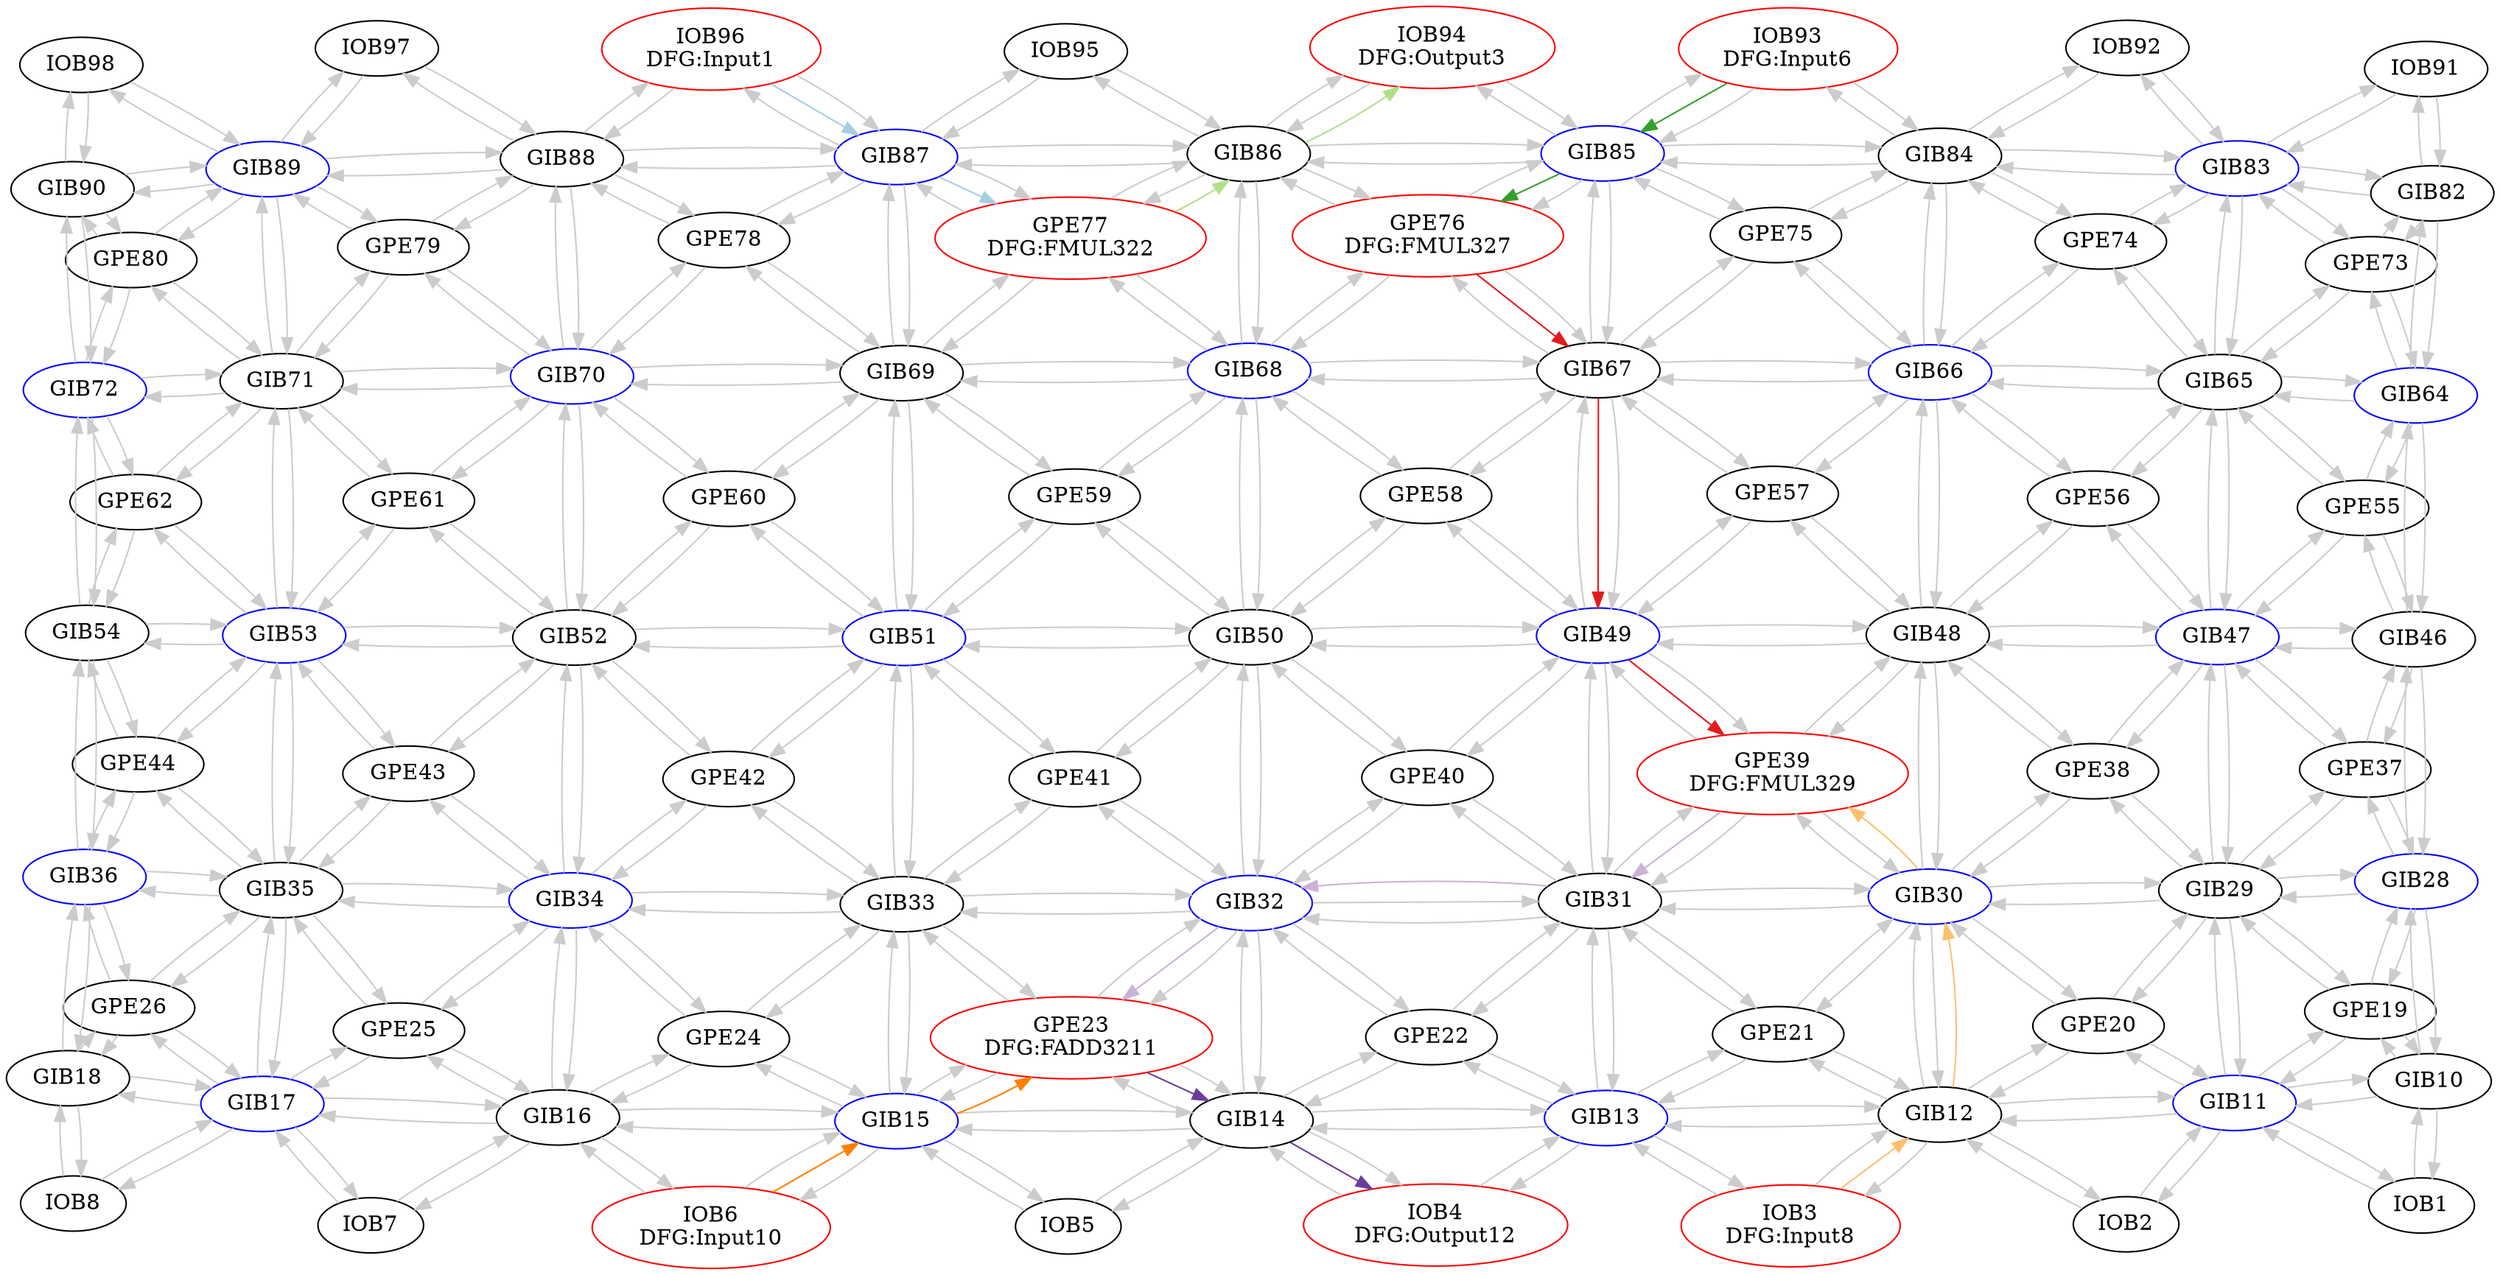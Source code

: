 Digraph G {
layout = sfdp;
overlap = scale;
IOB1[label = "IOB1", color = black];
GIB10->IOB1[color = gray80];
GIB11->IOB1[color = gray80];
IOB2[label = "IOB2", color = black];
GIB11->IOB2[color = gray80];
GIB12->IOB2[color = gray80];
IOB3[label = "IOB3\nDFG:Input8", color = red];
GIB12->IOB3[color = gray80];
GIB13->IOB3[color = gray80];
IOB4[label = "IOB4\nDFG:Output12", color = red];
GIB13->IOB4[color = gray80];
GIB14->IOB4[color = gray80];
IOB5[label = "IOB5", color = black];
GIB14->IOB5[color = gray80];
GIB15->IOB5[color = gray80];
IOB6[label = "IOB6\nDFG:Input10", color = red];
GIB15->IOB6[color = gray80];
GIB16->IOB6[color = gray80];
IOB7[label = "IOB7", color = black];
GIB16->IOB7[color = gray80];
GIB17->IOB7[color = gray80];
IOB8[label = "IOB8", color = black];
GIB17->IOB8[color = gray80];
GIB18->IOB8[color = gray80];
GIB10[label = "GIB10", color = black];
IOB1->GIB10[color = gray80];
GIB11->GIB10[color = gray80];
GPE19->GIB10[color = gray80];
GIB28->GIB10[color = gray80];
GIB11[label = "GIB11", color = blue];
IOB1->GIB11[color = gray80];
IOB2->GIB11[color = gray80];
GIB10->GIB11[color = gray80];
GIB12->GIB11[color = gray80];
GPE19->GIB11[color = gray80];
GPE20->GIB11[color = gray80];
GIB29->GIB11[color = gray80];
GIB12[label = "GIB12", color = black];
IOB2->GIB12[color = gray80];
IOB3->GIB12[color = gray80];
GIB11->GIB12[color = gray80];
GIB13->GIB12[color = gray80];
GPE20->GIB12[color = gray80];
GPE21->GIB12[color = gray80];
GIB30->GIB12[color = gray80];
GIB13[label = "GIB13", color = blue];
IOB3->GIB13[color = gray80];
IOB4->GIB13[color = gray80];
GIB12->GIB13[color = gray80];
GIB14->GIB13[color = gray80];
GPE21->GIB13[color = gray80];
GPE22->GIB13[color = gray80];
GIB31->GIB13[color = gray80];
GIB14[label = "GIB14", color = black];
IOB4->GIB14[color = gray80];
IOB5->GIB14[color = gray80];
GIB13->GIB14[color = gray80];
GIB15->GIB14[color = gray80];
GPE22->GIB14[color = gray80];
GPE23->GIB14[color = gray80];
GIB32->GIB14[color = gray80];
GIB15[label = "GIB15", color = blue];
IOB5->GIB15[color = gray80];
IOB6->GIB15[color = gray80];
GIB14->GIB15[color = gray80];
GIB16->GIB15[color = gray80];
GPE23->GIB15[color = gray80];
GPE24->GIB15[color = gray80];
GIB33->GIB15[color = gray80];
GIB16[label = "GIB16", color = black];
IOB6->GIB16[color = gray80];
IOB7->GIB16[color = gray80];
GIB15->GIB16[color = gray80];
GIB17->GIB16[color = gray80];
GPE24->GIB16[color = gray80];
GPE25->GIB16[color = gray80];
GIB34->GIB16[color = gray80];
GIB17[label = "GIB17", color = blue];
IOB7->GIB17[color = gray80];
IOB8->GIB17[color = gray80];
GIB16->GIB17[color = gray80];
GIB18->GIB17[color = gray80];
GPE25->GIB17[color = gray80];
GPE26->GIB17[color = gray80];
GIB35->GIB17[color = gray80];
GIB18[label = "GIB18", color = black];
IOB8->GIB18[color = gray80];
GIB17->GIB18[color = gray80];
GPE26->GIB18[color = gray80];
GIB36->GIB18[color = gray80];
GPE19[label = "GPE19", color = black];
GIB10->GPE19[color = gray80];
GIB11->GPE19[color = gray80];
GIB28->GPE19[color = gray80];
GIB29->GPE19[color = gray80];
GPE20[label = "GPE20", color = black];
GIB11->GPE20[color = gray80];
GIB12->GPE20[color = gray80];
GIB29->GPE20[color = gray80];
GIB30->GPE20[color = gray80];
GPE21[label = "GPE21", color = black];
GIB12->GPE21[color = gray80];
GIB13->GPE21[color = gray80];
GIB30->GPE21[color = gray80];
GIB31->GPE21[color = gray80];
GPE22[label = "GPE22", color = black];
GIB13->GPE22[color = gray80];
GIB14->GPE22[color = gray80];
GIB31->GPE22[color = gray80];
GIB32->GPE22[color = gray80];
GPE23[label = "GPE23\nDFG:FADD3211", color = red];
GIB14->GPE23[color = gray80];
GIB15->GPE23[color = gray80];
GIB32->GPE23[color = gray80];
GIB33->GPE23[color = gray80];
GPE24[label = "GPE24", color = black];
GIB15->GPE24[color = gray80];
GIB16->GPE24[color = gray80];
GIB33->GPE24[color = gray80];
GIB34->GPE24[color = gray80];
GPE25[label = "GPE25", color = black];
GIB16->GPE25[color = gray80];
GIB17->GPE25[color = gray80];
GIB34->GPE25[color = gray80];
GIB35->GPE25[color = gray80];
GPE26[label = "GPE26", color = black];
GIB17->GPE26[color = gray80];
GIB18->GPE26[color = gray80];
GIB35->GPE26[color = gray80];
GIB36->GPE26[color = gray80];
GIB28[label = "GIB28", color = blue];
GIB10->GIB28[color = gray80];
GPE19->GIB28[color = gray80];
GIB29->GIB28[color = gray80];
GPE37->GIB28[color = gray80];
GIB46->GIB28[color = gray80];
GIB29[label = "GIB29", color = black];
GIB11->GIB29[color = gray80];
GPE19->GIB29[color = gray80];
GPE20->GIB29[color = gray80];
GIB28->GIB29[color = gray80];
GIB30->GIB29[color = gray80];
GPE37->GIB29[color = gray80];
GPE38->GIB29[color = gray80];
GIB47->GIB29[color = gray80];
GIB30[label = "GIB30", color = blue];
GIB12->GIB30[color = gray80];
GPE20->GIB30[color = gray80];
GPE21->GIB30[color = gray80];
GIB29->GIB30[color = gray80];
GIB31->GIB30[color = gray80];
GPE38->GIB30[color = gray80];
GPE39->GIB30[color = gray80];
GIB48->GIB30[color = gray80];
GIB31[label = "GIB31", color = black];
GIB13->GIB31[color = gray80];
GPE21->GIB31[color = gray80];
GPE22->GIB31[color = gray80];
GIB30->GIB31[color = gray80];
GIB32->GIB31[color = gray80];
GPE39->GIB31[color = gray80];
GPE40->GIB31[color = gray80];
GIB49->GIB31[color = gray80];
GIB32[label = "GIB32", color = blue];
GIB14->GIB32[color = gray80];
GPE22->GIB32[color = gray80];
GPE23->GIB32[color = gray80];
GIB31->GIB32[color = gray80];
GIB33->GIB32[color = gray80];
GPE40->GIB32[color = gray80];
GPE41->GIB32[color = gray80];
GIB50->GIB32[color = gray80];
GIB33[label = "GIB33", color = black];
GIB15->GIB33[color = gray80];
GPE23->GIB33[color = gray80];
GPE24->GIB33[color = gray80];
GIB32->GIB33[color = gray80];
GIB34->GIB33[color = gray80];
GPE41->GIB33[color = gray80];
GPE42->GIB33[color = gray80];
GIB51->GIB33[color = gray80];
GIB34[label = "GIB34", color = blue];
GIB16->GIB34[color = gray80];
GPE24->GIB34[color = gray80];
GPE25->GIB34[color = gray80];
GIB33->GIB34[color = gray80];
GIB35->GIB34[color = gray80];
GPE42->GIB34[color = gray80];
GPE43->GIB34[color = gray80];
GIB52->GIB34[color = gray80];
GIB35[label = "GIB35", color = black];
GIB17->GIB35[color = gray80];
GPE25->GIB35[color = gray80];
GPE26->GIB35[color = gray80];
GIB34->GIB35[color = gray80];
GIB36->GIB35[color = gray80];
GPE43->GIB35[color = gray80];
GPE44->GIB35[color = gray80];
GIB53->GIB35[color = gray80];
GIB36[label = "GIB36", color = blue];
GIB18->GIB36[color = gray80];
GPE26->GIB36[color = gray80];
GIB35->GIB36[color = gray80];
GPE44->GIB36[color = gray80];
GIB54->GIB36[color = gray80];
GPE37[label = "GPE37", color = black];
GIB28->GPE37[color = gray80];
GIB29->GPE37[color = gray80];
GIB46->GPE37[color = gray80];
GIB47->GPE37[color = gray80];
GPE38[label = "GPE38", color = black];
GIB29->GPE38[color = gray80];
GIB30->GPE38[color = gray80];
GIB47->GPE38[color = gray80];
GIB48->GPE38[color = gray80];
GPE39[label = "GPE39\nDFG:FMUL329", color = red];
GIB30->GPE39[color = gray80];
GIB31->GPE39[color = gray80];
GIB48->GPE39[color = gray80];
GIB49->GPE39[color = gray80];
GPE40[label = "GPE40", color = black];
GIB31->GPE40[color = gray80];
GIB32->GPE40[color = gray80];
GIB49->GPE40[color = gray80];
GIB50->GPE40[color = gray80];
GPE41[label = "GPE41", color = black];
GIB32->GPE41[color = gray80];
GIB33->GPE41[color = gray80];
GIB50->GPE41[color = gray80];
GIB51->GPE41[color = gray80];
GPE42[label = "GPE42", color = black];
GIB33->GPE42[color = gray80];
GIB34->GPE42[color = gray80];
GIB51->GPE42[color = gray80];
GIB52->GPE42[color = gray80];
GPE43[label = "GPE43", color = black];
GIB34->GPE43[color = gray80];
GIB35->GPE43[color = gray80];
GIB52->GPE43[color = gray80];
GIB53->GPE43[color = gray80];
GPE44[label = "GPE44", color = black];
GIB35->GPE44[color = gray80];
GIB36->GPE44[color = gray80];
GIB53->GPE44[color = gray80];
GIB54->GPE44[color = gray80];
GIB46[label = "GIB46", color = black];
GIB28->GIB46[color = gray80];
GPE37->GIB46[color = gray80];
GIB47->GIB46[color = gray80];
GPE55->GIB46[color = gray80];
GIB64->GIB46[color = gray80];
GIB47[label = "GIB47", color = blue];
GIB29->GIB47[color = gray80];
GPE37->GIB47[color = gray80];
GPE38->GIB47[color = gray80];
GIB46->GIB47[color = gray80];
GIB48->GIB47[color = gray80];
GPE55->GIB47[color = gray80];
GPE56->GIB47[color = gray80];
GIB65->GIB47[color = gray80];
GIB48[label = "GIB48", color = black];
GIB30->GIB48[color = gray80];
GPE38->GIB48[color = gray80];
GPE39->GIB48[color = gray80];
GIB47->GIB48[color = gray80];
GIB49->GIB48[color = gray80];
GPE56->GIB48[color = gray80];
GPE57->GIB48[color = gray80];
GIB66->GIB48[color = gray80];
GIB49[label = "GIB49", color = blue];
GIB31->GIB49[color = gray80];
GPE39->GIB49[color = gray80];
GPE40->GIB49[color = gray80];
GIB48->GIB49[color = gray80];
GIB50->GIB49[color = gray80];
GPE57->GIB49[color = gray80];
GPE58->GIB49[color = gray80];
GIB67->GIB49[color = gray80];
GIB50[label = "GIB50", color = black];
GIB32->GIB50[color = gray80];
GPE40->GIB50[color = gray80];
GPE41->GIB50[color = gray80];
GIB49->GIB50[color = gray80];
GIB51->GIB50[color = gray80];
GPE58->GIB50[color = gray80];
GPE59->GIB50[color = gray80];
GIB68->GIB50[color = gray80];
GIB51[label = "GIB51", color = blue];
GIB33->GIB51[color = gray80];
GPE41->GIB51[color = gray80];
GPE42->GIB51[color = gray80];
GIB50->GIB51[color = gray80];
GIB52->GIB51[color = gray80];
GPE59->GIB51[color = gray80];
GPE60->GIB51[color = gray80];
GIB69->GIB51[color = gray80];
GIB52[label = "GIB52", color = black];
GIB34->GIB52[color = gray80];
GPE42->GIB52[color = gray80];
GPE43->GIB52[color = gray80];
GIB51->GIB52[color = gray80];
GIB53->GIB52[color = gray80];
GPE60->GIB52[color = gray80];
GPE61->GIB52[color = gray80];
GIB70->GIB52[color = gray80];
GIB53[label = "GIB53", color = blue];
GIB35->GIB53[color = gray80];
GPE43->GIB53[color = gray80];
GPE44->GIB53[color = gray80];
GIB52->GIB53[color = gray80];
GIB54->GIB53[color = gray80];
GPE61->GIB53[color = gray80];
GPE62->GIB53[color = gray80];
GIB71->GIB53[color = gray80];
GIB54[label = "GIB54", color = black];
GIB36->GIB54[color = gray80];
GPE44->GIB54[color = gray80];
GIB53->GIB54[color = gray80];
GPE62->GIB54[color = gray80];
GIB72->GIB54[color = gray80];
GPE55[label = "GPE55", color = black];
GIB46->GPE55[color = gray80];
GIB47->GPE55[color = gray80];
GIB64->GPE55[color = gray80];
GIB65->GPE55[color = gray80];
GPE56[label = "GPE56", color = black];
GIB47->GPE56[color = gray80];
GIB48->GPE56[color = gray80];
GIB65->GPE56[color = gray80];
GIB66->GPE56[color = gray80];
GPE57[label = "GPE57", color = black];
GIB48->GPE57[color = gray80];
GIB49->GPE57[color = gray80];
GIB66->GPE57[color = gray80];
GIB67->GPE57[color = gray80];
GPE58[label = "GPE58", color = black];
GIB49->GPE58[color = gray80];
GIB50->GPE58[color = gray80];
GIB67->GPE58[color = gray80];
GIB68->GPE58[color = gray80];
GPE59[label = "GPE59", color = black];
GIB50->GPE59[color = gray80];
GIB51->GPE59[color = gray80];
GIB68->GPE59[color = gray80];
GIB69->GPE59[color = gray80];
GPE60[label = "GPE60", color = black];
GIB51->GPE60[color = gray80];
GIB52->GPE60[color = gray80];
GIB69->GPE60[color = gray80];
GIB70->GPE60[color = gray80];
GPE61[label = "GPE61", color = black];
GIB52->GPE61[color = gray80];
GIB53->GPE61[color = gray80];
GIB70->GPE61[color = gray80];
GIB71->GPE61[color = gray80];
GPE62[label = "GPE62", color = black];
GIB53->GPE62[color = gray80];
GIB54->GPE62[color = gray80];
GIB71->GPE62[color = gray80];
GIB72->GPE62[color = gray80];
GIB64[label = "GIB64", color = blue];
GIB46->GIB64[color = gray80];
GPE55->GIB64[color = gray80];
GIB65->GIB64[color = gray80];
GPE73->GIB64[color = gray80];
GIB82->GIB64[color = gray80];
GIB65[label = "GIB65", color = black];
GIB47->GIB65[color = gray80];
GPE55->GIB65[color = gray80];
GPE56->GIB65[color = gray80];
GIB64->GIB65[color = gray80];
GIB66->GIB65[color = gray80];
GPE73->GIB65[color = gray80];
GPE74->GIB65[color = gray80];
GIB83->GIB65[color = gray80];
GIB66[label = "GIB66", color = blue];
GIB48->GIB66[color = gray80];
GPE56->GIB66[color = gray80];
GPE57->GIB66[color = gray80];
GIB65->GIB66[color = gray80];
GIB67->GIB66[color = gray80];
GPE74->GIB66[color = gray80];
GPE75->GIB66[color = gray80];
GIB84->GIB66[color = gray80];
GIB67[label = "GIB67", color = black];
GIB49->GIB67[color = gray80];
GPE57->GIB67[color = gray80];
GPE58->GIB67[color = gray80];
GIB66->GIB67[color = gray80];
GIB68->GIB67[color = gray80];
GPE75->GIB67[color = gray80];
GPE76->GIB67[color = gray80];
GIB85->GIB67[color = gray80];
GIB68[label = "GIB68", color = blue];
GIB50->GIB68[color = gray80];
GPE58->GIB68[color = gray80];
GPE59->GIB68[color = gray80];
GIB67->GIB68[color = gray80];
GIB69->GIB68[color = gray80];
GPE76->GIB68[color = gray80];
GPE77->GIB68[color = gray80];
GIB86->GIB68[color = gray80];
GIB69[label = "GIB69", color = black];
GIB51->GIB69[color = gray80];
GPE59->GIB69[color = gray80];
GPE60->GIB69[color = gray80];
GIB68->GIB69[color = gray80];
GIB70->GIB69[color = gray80];
GPE77->GIB69[color = gray80];
GPE78->GIB69[color = gray80];
GIB87->GIB69[color = gray80];
GIB70[label = "GIB70", color = blue];
GIB52->GIB70[color = gray80];
GPE60->GIB70[color = gray80];
GPE61->GIB70[color = gray80];
GIB69->GIB70[color = gray80];
GIB71->GIB70[color = gray80];
GPE78->GIB70[color = gray80];
GPE79->GIB70[color = gray80];
GIB88->GIB70[color = gray80];
GIB71[label = "GIB71", color = black];
GIB53->GIB71[color = gray80];
GPE61->GIB71[color = gray80];
GPE62->GIB71[color = gray80];
GIB70->GIB71[color = gray80];
GIB72->GIB71[color = gray80];
GPE79->GIB71[color = gray80];
GPE80->GIB71[color = gray80];
GIB89->GIB71[color = gray80];
GIB72[label = "GIB72", color = blue];
GIB54->GIB72[color = gray80];
GPE62->GIB72[color = gray80];
GIB71->GIB72[color = gray80];
GPE80->GIB72[color = gray80];
GIB90->GIB72[color = gray80];
GPE73[label = "GPE73", color = black];
GIB64->GPE73[color = gray80];
GIB65->GPE73[color = gray80];
GIB82->GPE73[color = gray80];
GIB83->GPE73[color = gray80];
GPE74[label = "GPE74", color = black];
GIB65->GPE74[color = gray80];
GIB66->GPE74[color = gray80];
GIB83->GPE74[color = gray80];
GIB84->GPE74[color = gray80];
GPE75[label = "GPE75", color = black];
GIB66->GPE75[color = gray80];
GIB67->GPE75[color = gray80];
GIB84->GPE75[color = gray80];
GIB85->GPE75[color = gray80];
GPE76[label = "GPE76\nDFG:FMUL327", color = red];
GIB67->GPE76[color = gray80];
GIB68->GPE76[color = gray80];
GIB85->GPE76[color = gray80];
GIB86->GPE76[color = gray80];
GPE77[label = "GPE77\nDFG:FMUL322", color = red];
GIB68->GPE77[color = gray80];
GIB69->GPE77[color = gray80];
GIB86->GPE77[color = gray80];
GIB87->GPE77[color = gray80];
GPE78[label = "GPE78", color = black];
GIB69->GPE78[color = gray80];
GIB70->GPE78[color = gray80];
GIB87->GPE78[color = gray80];
GIB88->GPE78[color = gray80];
GPE79[label = "GPE79", color = black];
GIB70->GPE79[color = gray80];
GIB71->GPE79[color = gray80];
GIB88->GPE79[color = gray80];
GIB89->GPE79[color = gray80];
GPE80[label = "GPE80", color = black];
GIB71->GPE80[color = gray80];
GIB72->GPE80[color = gray80];
GIB89->GPE80[color = gray80];
GIB90->GPE80[color = gray80];
GIB82[label = "GIB82", color = black];
GIB64->GIB82[color = gray80];
GPE73->GIB82[color = gray80];
GIB83->GIB82[color = gray80];
IOB91->GIB82[color = gray80];
GIB83[label = "GIB83", color = blue];
GIB65->GIB83[color = gray80];
GPE73->GIB83[color = gray80];
GPE74->GIB83[color = gray80];
GIB82->GIB83[color = gray80];
GIB84->GIB83[color = gray80];
IOB91->GIB83[color = gray80];
IOB92->GIB83[color = gray80];
GIB84[label = "GIB84", color = black];
GIB66->GIB84[color = gray80];
GPE74->GIB84[color = gray80];
GPE75->GIB84[color = gray80];
GIB83->GIB84[color = gray80];
GIB85->GIB84[color = gray80];
IOB92->GIB84[color = gray80];
IOB93->GIB84[color = gray80];
GIB85[label = "GIB85", color = blue];
GIB67->GIB85[color = gray80];
GPE75->GIB85[color = gray80];
GPE76->GIB85[color = gray80];
GIB84->GIB85[color = gray80];
GIB86->GIB85[color = gray80];
IOB93->GIB85[color = gray80];
IOB94->GIB85[color = gray80];
GIB86[label = "GIB86", color = black];
GIB68->GIB86[color = gray80];
GPE76->GIB86[color = gray80];
GPE77->GIB86[color = gray80];
GIB85->GIB86[color = gray80];
GIB87->GIB86[color = gray80];
IOB94->GIB86[color = gray80];
IOB95->GIB86[color = gray80];
GIB87[label = "GIB87", color = blue];
GIB69->GIB87[color = gray80];
GPE77->GIB87[color = gray80];
GPE78->GIB87[color = gray80];
GIB86->GIB87[color = gray80];
GIB88->GIB87[color = gray80];
IOB95->GIB87[color = gray80];
IOB96->GIB87[color = gray80];
GIB88[label = "GIB88", color = black];
GIB70->GIB88[color = gray80];
GPE78->GIB88[color = gray80];
GPE79->GIB88[color = gray80];
GIB87->GIB88[color = gray80];
GIB89->GIB88[color = gray80];
IOB96->GIB88[color = gray80];
IOB97->GIB88[color = gray80];
GIB89[label = "GIB89", color = blue];
GIB71->GIB89[color = gray80];
GPE79->GIB89[color = gray80];
GPE80->GIB89[color = gray80];
GIB88->GIB89[color = gray80];
GIB90->GIB89[color = gray80];
IOB97->GIB89[color = gray80];
IOB98->GIB89[color = gray80];
GIB90[label = "GIB90", color = black];
GIB72->GIB90[color = gray80];
GPE80->GIB90[color = gray80];
GIB89->GIB90[color = gray80];
IOB98->GIB90[color = gray80];
IOB91[label = "IOB91", color = black];
GIB82->IOB91[color = gray80];
GIB83->IOB91[color = gray80];
IOB92[label = "IOB92", color = black];
GIB83->IOB92[color = gray80];
GIB84->IOB92[color = gray80];
IOB93[label = "IOB93\nDFG:Input6", color = red];
GIB84->IOB93[color = gray80];
GIB85->IOB93[color = gray80];
IOB94[label = "IOB94\nDFG:Output3", color = red];
GIB85->IOB94[color = gray80];
GIB86->IOB94[color = gray80];
IOB95[label = "IOB95", color = black];
GIB86->IOB95[color = gray80];
GIB87->IOB95[color = gray80];
IOB96[label = "IOB96\nDFG:Input1", color = red];
GIB87->IOB96[color = gray80];
GIB88->IOB96[color = gray80];
IOB97[label = "IOB97", color = black];
GIB88->IOB97[color = gray80];
GIB89->IOB97[color = gray80];
IOB98[label = "IOB98", color = black];
GIB89->IOB98[color = gray80];
GIB90->IOB98[color = gray80];
edge [colorscheme=paired12];
IOB96->GIB87->GPE77[weight = 4, color = 1];
GPE77->GIB86->IOB94[weight = 4, color = 3];
IOB93->GIB85->GPE76[weight = 4, color = 4];
GPE76->GIB67->GIB49->GPE39[weight = 4, color = 6];
IOB3->GIB12->GIB30->GPE39[weight = 4, color = 7];
IOB6->GIB15->GPE23[weight = 4, color = 8];
GPE39->GIB31->GIB32->GPE23[weight = 4, color = 9];
GPE23->GIB14->IOB4[weight = 4, color = 10];
}
